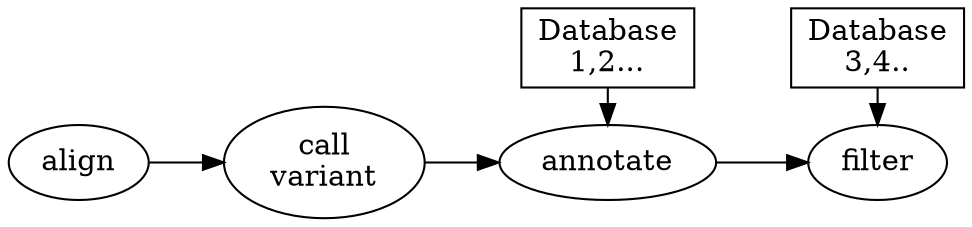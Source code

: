 digraph {
    graph [ rankdir=LR ]
    align -> "call\nvariant" -> annotate -> filter
    // db1[label="Database 1,2..."] -> annotate
    db1[label="Database\n1,2...", shape=rect] 
    db1 -> annotate;
    {rank=same db1 annotate}
    db2[label="Database\n3,4..", shape=rect]
    db2 -> filter
    {rank=same db2 filter}

}
